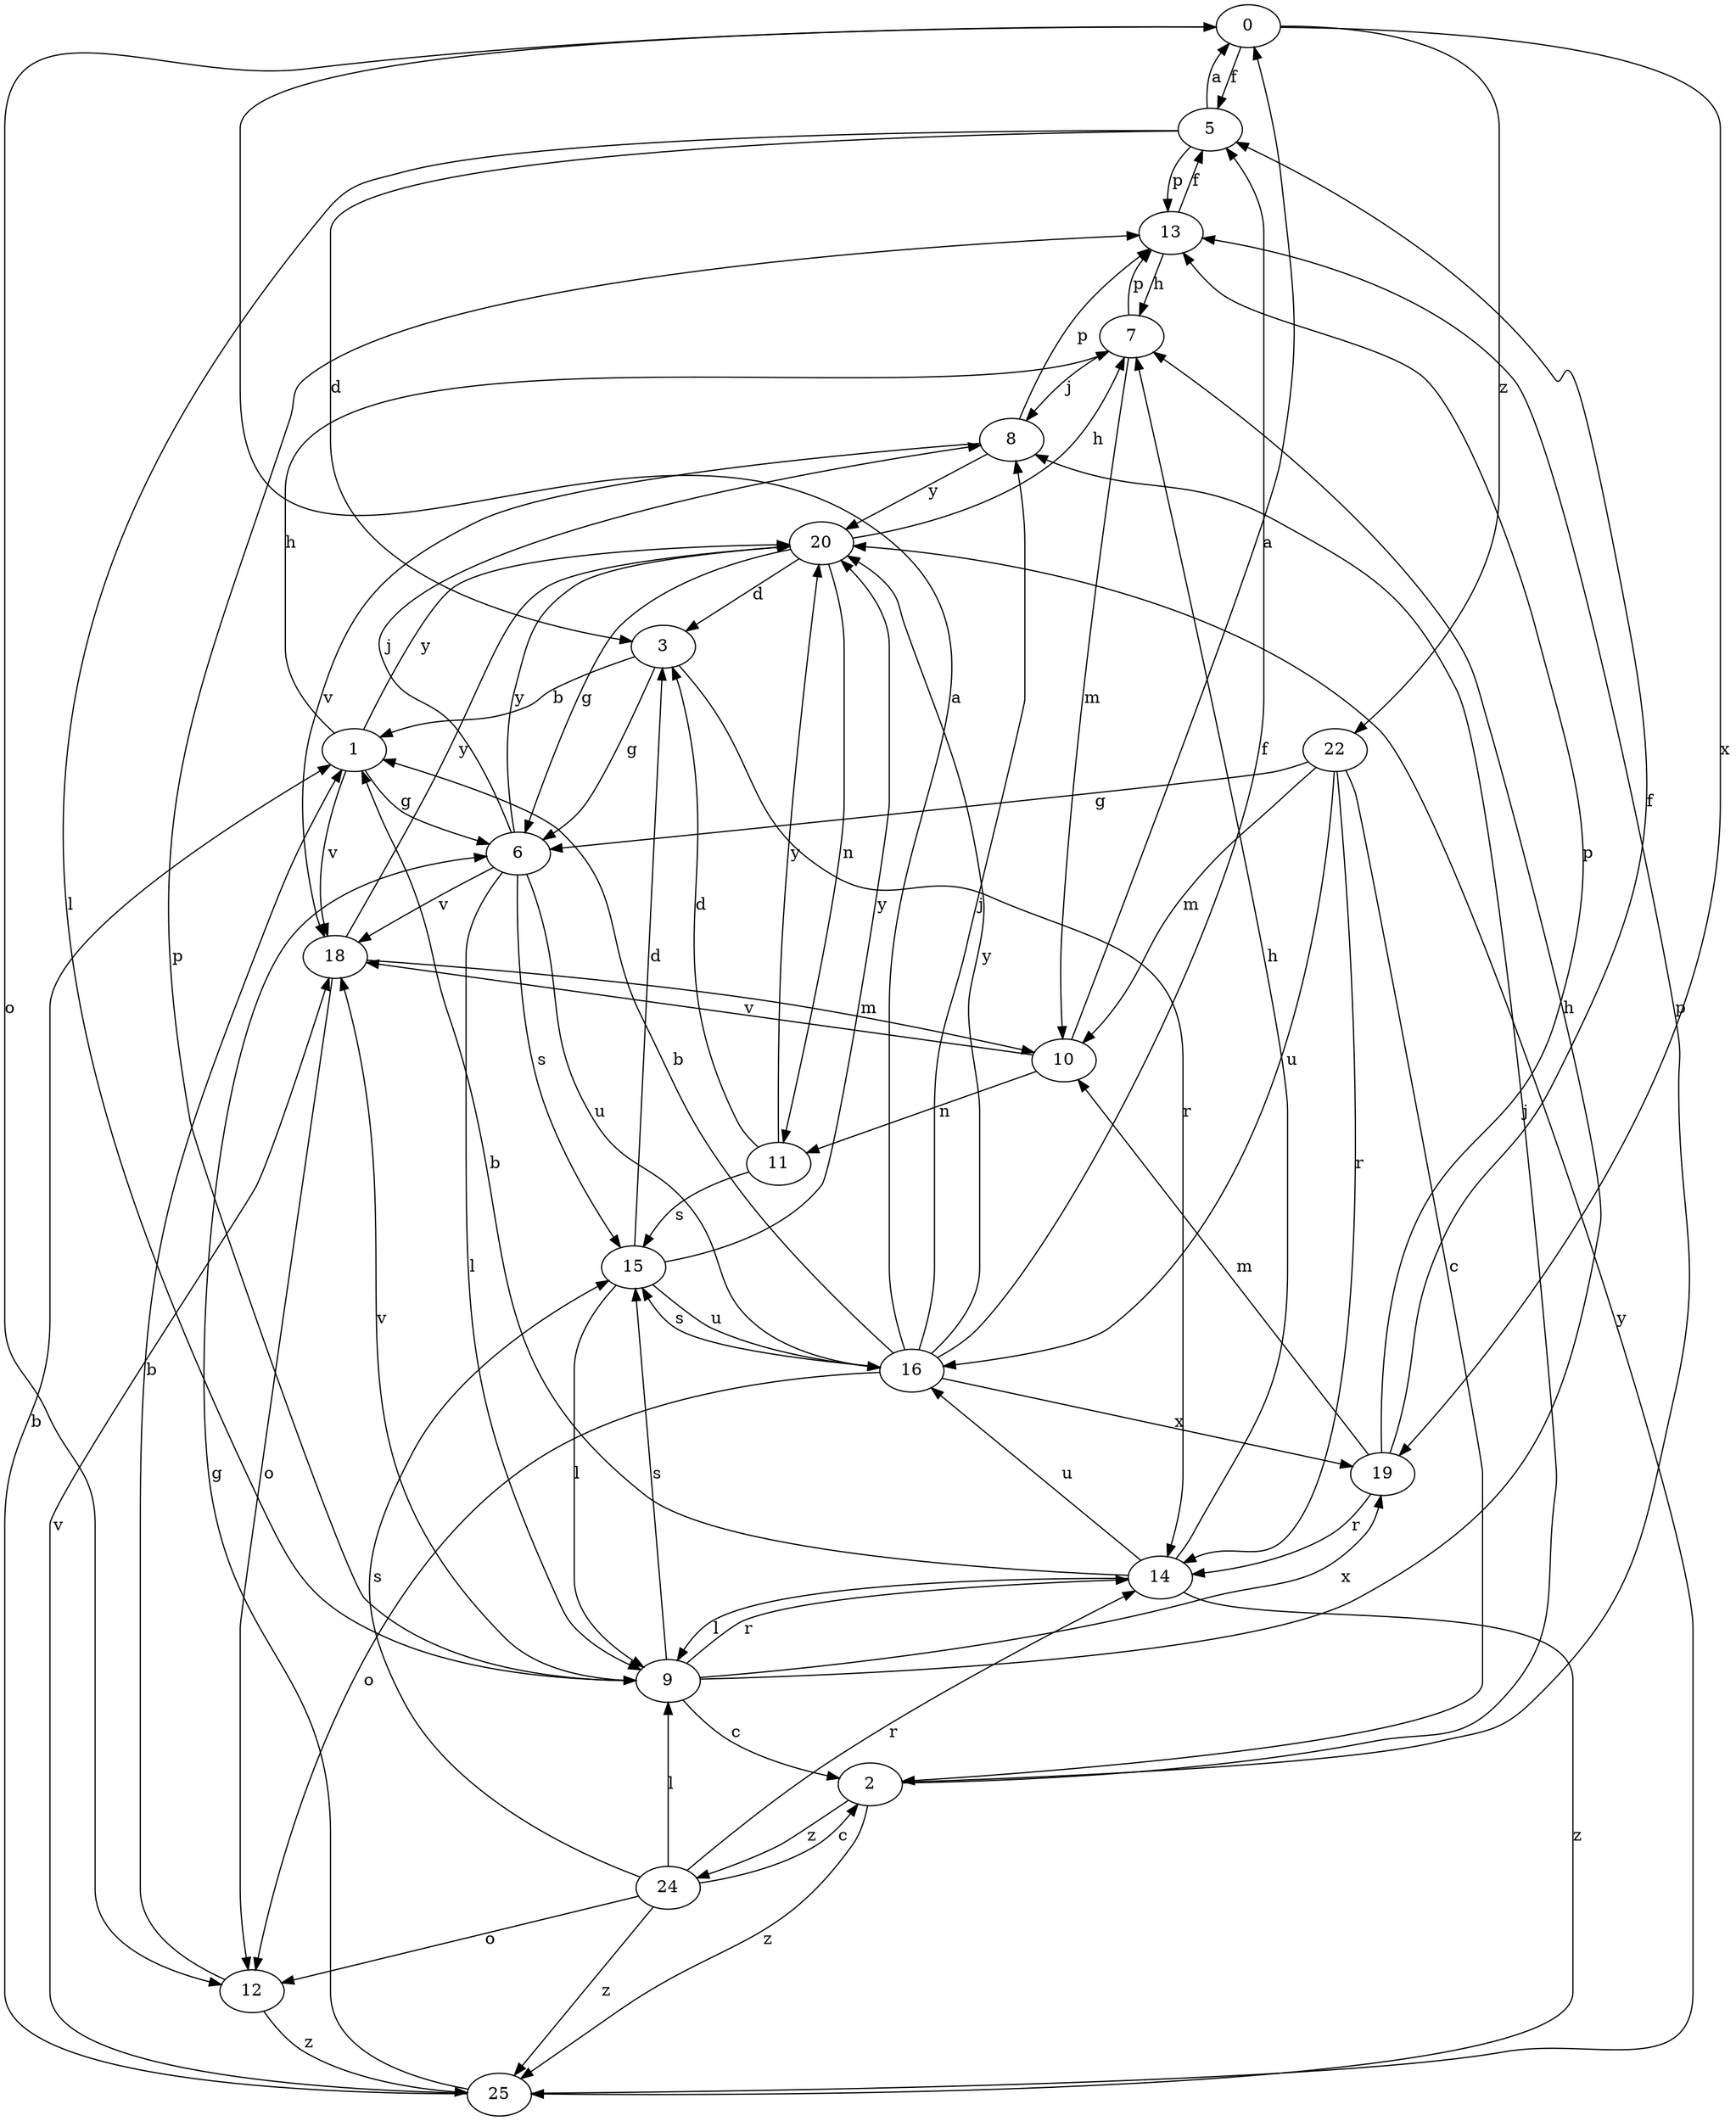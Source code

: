 strict digraph  {
0;
1;
2;
3;
5;
6;
7;
8;
9;
10;
11;
12;
13;
14;
15;
16;
18;
19;
20;
22;
24;
25;
0 -> 5  [label=f];
0 -> 12  [label=o];
0 -> 19  [label=x];
0 -> 22  [label=z];
1 -> 6  [label=g];
1 -> 7  [label=h];
1 -> 18  [label=v];
1 -> 20  [label=y];
2 -> 8  [label=j];
2 -> 13  [label=p];
2 -> 24  [label=z];
2 -> 25  [label=z];
3 -> 1  [label=b];
3 -> 6  [label=g];
3 -> 14  [label=r];
5 -> 0  [label=a];
5 -> 3  [label=d];
5 -> 9  [label=l];
5 -> 13  [label=p];
6 -> 8  [label=j];
6 -> 9  [label=l];
6 -> 15  [label=s];
6 -> 16  [label=u];
6 -> 18  [label=v];
6 -> 20  [label=y];
7 -> 8  [label=j];
7 -> 10  [label=m];
7 -> 13  [label=p];
8 -> 13  [label=p];
8 -> 18  [label=v];
8 -> 20  [label=y];
9 -> 2  [label=c];
9 -> 7  [label=h];
9 -> 13  [label=p];
9 -> 14  [label=r];
9 -> 15  [label=s];
9 -> 18  [label=v];
9 -> 19  [label=x];
10 -> 0  [label=a];
10 -> 11  [label=n];
10 -> 18  [label=v];
11 -> 3  [label=d];
11 -> 15  [label=s];
11 -> 20  [label=y];
12 -> 1  [label=b];
12 -> 25  [label=z];
13 -> 5  [label=f];
13 -> 7  [label=h];
14 -> 1  [label=b];
14 -> 7  [label=h];
14 -> 9  [label=l];
14 -> 16  [label=u];
14 -> 25  [label=z];
15 -> 3  [label=d];
15 -> 9  [label=l];
15 -> 16  [label=u];
15 -> 20  [label=y];
16 -> 0  [label=a];
16 -> 1  [label=b];
16 -> 5  [label=f];
16 -> 8  [label=j];
16 -> 12  [label=o];
16 -> 15  [label=s];
16 -> 19  [label=x];
16 -> 20  [label=y];
18 -> 10  [label=m];
18 -> 12  [label=o];
18 -> 20  [label=y];
19 -> 5  [label=f];
19 -> 10  [label=m];
19 -> 13  [label=p];
19 -> 14  [label=r];
20 -> 3  [label=d];
20 -> 6  [label=g];
20 -> 7  [label=h];
20 -> 11  [label=n];
22 -> 2  [label=c];
22 -> 6  [label=g];
22 -> 10  [label=m];
22 -> 14  [label=r];
22 -> 16  [label=u];
24 -> 2  [label=c];
24 -> 9  [label=l];
24 -> 12  [label=o];
24 -> 14  [label=r];
24 -> 15  [label=s];
24 -> 25  [label=z];
25 -> 1  [label=b];
25 -> 6  [label=g];
25 -> 18  [label=v];
25 -> 20  [label=y];
}
